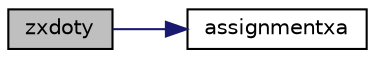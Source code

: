 digraph "zxdoty"
{
 // INTERACTIVE_SVG=YES
  bgcolor="transparent";
  edge [fontname="Helvetica",fontsize="10",labelfontname="Helvetica",labelfontsize="10"];
  node [fontname="Helvetica",fontsize="10",shape=record];
  rankdir="LR";
  Node77 [label="zxdoty",height=0.2,width=0.4,color="black", fillcolor="grey75", style="filled", fontcolor="black"];
  Node77 -> Node78 [color="midnightblue",fontsize="10",style="solid",fontname="Helvetica"];
  Node78 [label="assignmentxa",height=0.2,width=0.4,color="black",URL="$namespacesimple.html#a82c25cd0c1d999c2c6028a3bdce656a0",tooltip="ASSIGNMENTXA point-wise operator performing X = scalar a. "];
}
